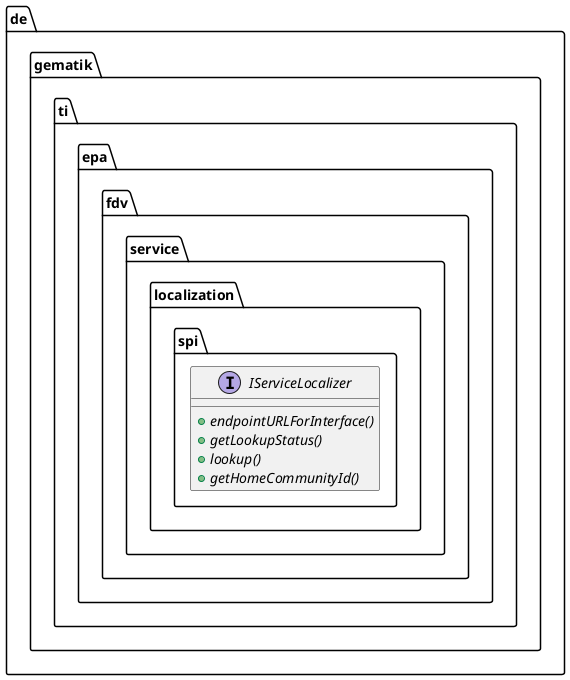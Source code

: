 @startuml

  namespace de.gematik.ti.epa.fdv.service.localization.spi {
    interface de.gematik.ti.epa.fdv.service.localization.spi.IServiceLocalizer {
        {abstract} + endpointURLForInterface()
        {abstract} + getLookupStatus()
        {abstract} + lookup()
        {abstract} + getHomeCommunityId()
    }
  }

@enduml
